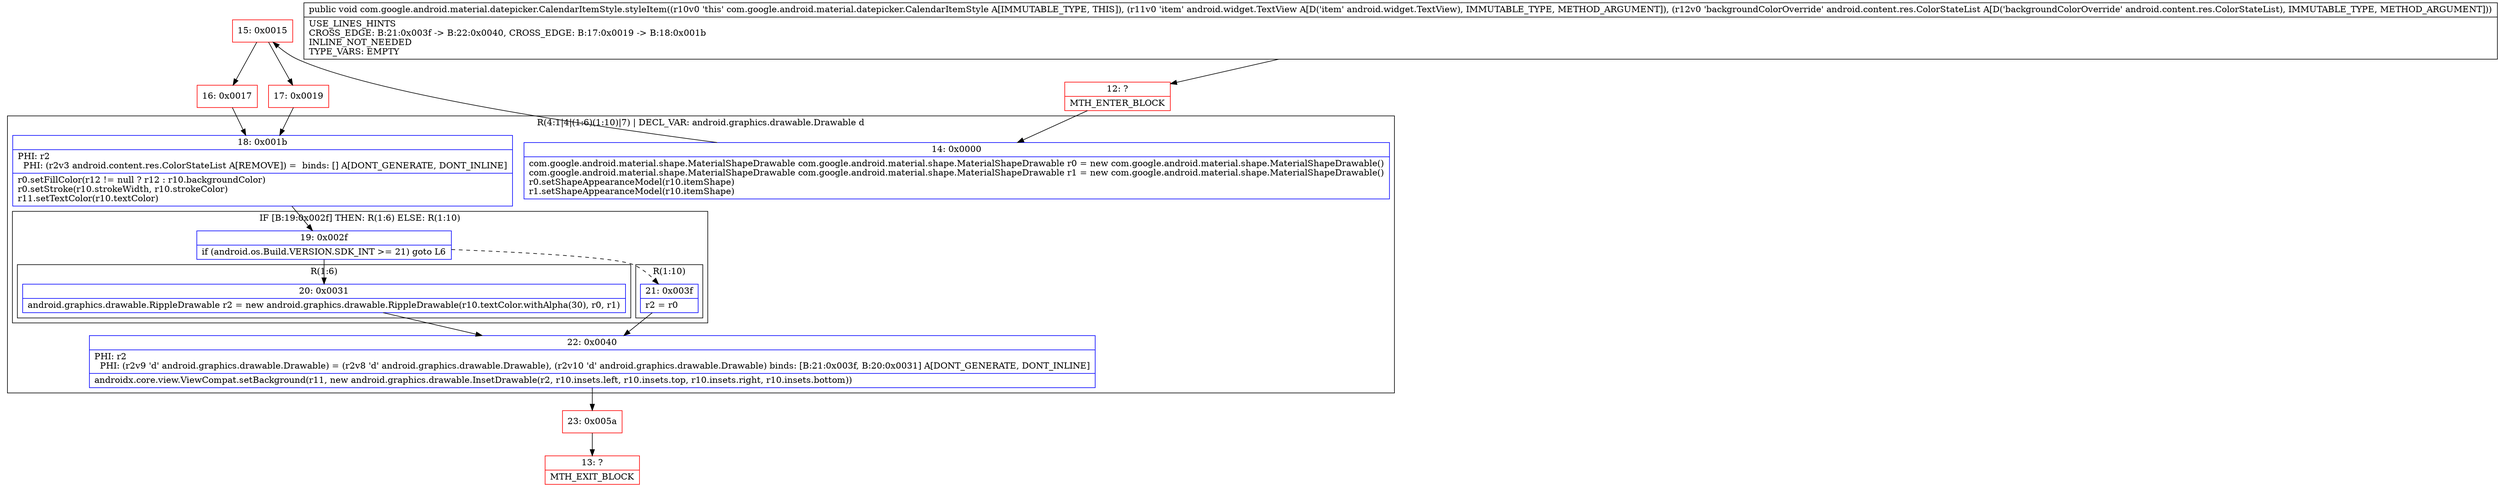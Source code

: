 digraph "CFG forcom.google.android.material.datepicker.CalendarItemStyle.styleItem(Landroid\/widget\/TextView;Landroid\/content\/res\/ColorStateList;)V" {
subgraph cluster_Region_895918544 {
label = "R(4:1|4|(1:6)(1:10)|7) | DECL_VAR: android.graphics.drawable.Drawable d\l";
node [shape=record,color=blue];
Node_14 [shape=record,label="{14\:\ 0x0000|com.google.android.material.shape.MaterialShapeDrawable com.google.android.material.shape.MaterialShapeDrawable r0 = new com.google.android.material.shape.MaterialShapeDrawable()\lcom.google.android.material.shape.MaterialShapeDrawable com.google.android.material.shape.MaterialShapeDrawable r1 = new com.google.android.material.shape.MaterialShapeDrawable()\lr0.setShapeAppearanceModel(r10.itemShape)\lr1.setShapeAppearanceModel(r10.itemShape)\l}"];
Node_18 [shape=record,label="{18\:\ 0x001b|PHI: r2 \l  PHI: (r2v3 android.content.res.ColorStateList A[REMOVE]) =  binds: [] A[DONT_GENERATE, DONT_INLINE]\l|r0.setFillColor(r12 != null ? r12 : r10.backgroundColor)\lr0.setStroke(r10.strokeWidth, r10.strokeColor)\lr11.setTextColor(r10.textColor)\l}"];
subgraph cluster_IfRegion_1328051680 {
label = "IF [B:19:0x002f] THEN: R(1:6) ELSE: R(1:10)";
node [shape=record,color=blue];
Node_19 [shape=record,label="{19\:\ 0x002f|if (android.os.Build.VERSION.SDK_INT \>= 21) goto L6\l}"];
subgraph cluster_Region_1686172839 {
label = "R(1:6)";
node [shape=record,color=blue];
Node_20 [shape=record,label="{20\:\ 0x0031|android.graphics.drawable.RippleDrawable r2 = new android.graphics.drawable.RippleDrawable(r10.textColor.withAlpha(30), r0, r1)\l}"];
}
subgraph cluster_Region_1614576221 {
label = "R(1:10)";
node [shape=record,color=blue];
Node_21 [shape=record,label="{21\:\ 0x003f|r2 = r0\l}"];
}
}
Node_22 [shape=record,label="{22\:\ 0x0040|PHI: r2 \l  PHI: (r2v9 'd' android.graphics.drawable.Drawable) = (r2v8 'd' android.graphics.drawable.Drawable), (r2v10 'd' android.graphics.drawable.Drawable) binds: [B:21:0x003f, B:20:0x0031] A[DONT_GENERATE, DONT_INLINE]\l|androidx.core.view.ViewCompat.setBackground(r11, new android.graphics.drawable.InsetDrawable(r2, r10.insets.left, r10.insets.top, r10.insets.right, r10.insets.bottom))\l}"];
}
Node_12 [shape=record,color=red,label="{12\:\ ?|MTH_ENTER_BLOCK\l}"];
Node_15 [shape=record,color=red,label="{15\:\ 0x0015}"];
Node_16 [shape=record,color=red,label="{16\:\ 0x0017}"];
Node_23 [shape=record,color=red,label="{23\:\ 0x005a}"];
Node_13 [shape=record,color=red,label="{13\:\ ?|MTH_EXIT_BLOCK\l}"];
Node_17 [shape=record,color=red,label="{17\:\ 0x0019}"];
MethodNode[shape=record,label="{public void com.google.android.material.datepicker.CalendarItemStyle.styleItem((r10v0 'this' com.google.android.material.datepicker.CalendarItemStyle A[IMMUTABLE_TYPE, THIS]), (r11v0 'item' android.widget.TextView A[D('item' android.widget.TextView), IMMUTABLE_TYPE, METHOD_ARGUMENT]), (r12v0 'backgroundColorOverride' android.content.res.ColorStateList A[D('backgroundColorOverride' android.content.res.ColorStateList), IMMUTABLE_TYPE, METHOD_ARGUMENT]))  | USE_LINES_HINTS\lCROSS_EDGE: B:21:0x003f \-\> B:22:0x0040, CROSS_EDGE: B:17:0x0019 \-\> B:18:0x001b\lINLINE_NOT_NEEDED\lTYPE_VARS: EMPTY\l}"];
MethodNode -> Node_12;Node_14 -> Node_15;
Node_18 -> Node_19;
Node_19 -> Node_20;
Node_19 -> Node_21[style=dashed];
Node_20 -> Node_22;
Node_21 -> Node_22;
Node_22 -> Node_23;
Node_12 -> Node_14;
Node_15 -> Node_16;
Node_15 -> Node_17;
Node_16 -> Node_18;
Node_23 -> Node_13;
Node_17 -> Node_18;
}

